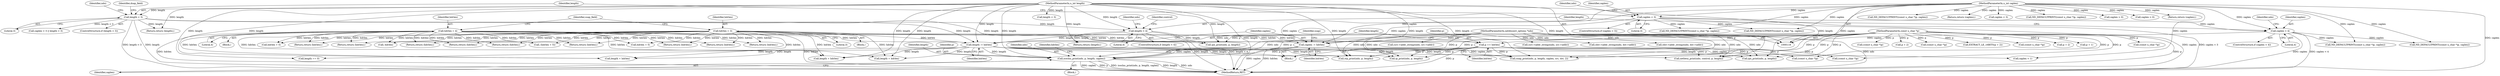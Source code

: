 digraph "0_tcpdump_1dcd10aceabbc03bf571ea32b892c522cbe923de_10@pointer" {
"1000473" [label="(Call,isoclns_print(ndo, p, length, caplen))"];
"1000119" [label="(MethodParameterIn,netdissect_options *ndo)"];
"1000327" [label="(Call,p += hdrlen)"];
"1000237" [label="(Call,hdrlen = 4)"];
"1000191" [label="(Call,hdrlen = 3)"];
"1000120" [label="(MethodParameterIn,const u_char *p)"];
"1000330" [label="(Call,length -= hdrlen)"];
"1000150" [label="(Call,length < 3)"];
"1000121" [label="(MethodParameterIn,u_int length)"];
"1000213" [label="(Call,length < 4)"];
"1000333" [label="(Call,caplen -= hdrlen)"];
"1000134" [label="(Call,caplen < 3)"];
"1000122" [label="(MethodParameterIn,u_int caplen)"];
"1000197" [label="(Call,caplen < 4)"];
"1000755" [label="(MethodReturn,RET)"];
"1000637" [label="(Call,(const u_char *)p)"];
"1000125" [label="(Block,)"];
"1000219" [label="(Identifier,ndo)"];
"1000195" [label="(Block,)"];
"1000143" [label="(Call,(const u_char *)p)"];
"1000191" [label="(Call,hdrlen = 3)"];
"1000433" [label="(Return,return (hdrlen);)"];
"1000458" [label="(Return,return (hdrlen);)"];
"1000222" [label="(Call,(const u_char *)p)"];
"1000166" [label="(Identifier,dsap_field)"];
"1000187" [label="(Block,)"];
"1000572" [label="(Call,(dst->addr_string)(ndo, dst->addr))"];
"1000231" [label="(Call,p + 2)"];
"1000651" [label="(Call,caplen < 3)"];
"1000135" [label="(Identifier,caplen)"];
"1000606" [label="(Call,length + hdrlen)"];
"1000667" [label="(Call,(const u_char *)p)"];
"1000478" [label="(Return,return (hdrlen);)"];
"1000214" [label="(Identifier,length)"];
"1000515" [label="(Call,(src->addr_string)(ndo, src->addr))"];
"1000636" [label="(Call,ND_DEFAULTPRINT((const u_char *)p, caplen))"];
"1000203" [label="(Identifier,ndo)"];
"1000328" [label="(Identifier,p)"];
"1000335" [label="(Identifier,hdrlen)"];
"1000140" [label="(Identifier,ndo)"];
"1000243" [label="(Identifier,ssap_field)"];
"1000339" [label="(Identifier,ssap)"];
"1000473" [label="(Call,isoclns_print(ndo, p, length, caplen))"];
"1000453" [label="(Call,netbeui_print(ndo, control, p, length))"];
"1000198" [label="(Identifier,caplen)"];
"1000197" [label="(Call,caplen < 4)"];
"1000753" [label="(Call,-hdrlen)"];
"1000152" [label="(Literal,3)"];
"1000383" [label="(Call,stp_print(ndo, p, length))"];
"1000119" [label="(MethodParameterIn,netdissect_options *ndo)"];
"1000561" [label="(Call,(src->addr_string)(ndo, src->addr))"];
"1000156" [label="(Identifier,ndo)"];
"1000334" [label="(Identifier,caplen)"];
"1000212" [label="(ControlStructure,if (length < 4))"];
"1000192" [label="(Identifier,hdrlen)"];
"1000330" [label="(Call,length -= hdrlen)"];
"1000226" [label="(Return,return (length);)"];
"1000121" [label="(MethodParameterIn,u_int length)"];
"1000723" [label="(Return,return (hdrlen);)"];
"1000215" [label="(Literal,4)"];
"1000159" [label="(Call,(const u_char *)p)"];
"1000684" [label="(Return,return (hdrlen);)"];
"1000257" [label="(Call,ipx_print(ndo, p, length))"];
"1000229" [label="(Identifier,control)"];
"1000151" [label="(Identifier,length)"];
"1000205" [label="(Call,ND_DEFAULTPRINT((const u_char *)p, caplen))"];
"1000521" [label="(Call,(dst->addr_string)(ndo, dst->addr))"];
"1000663" [label="(Call,caplen > 0)"];
"1000633" [label="(Call,caplen > 0)"];
"1000238" [label="(Identifier,hdrlen)"];
"1000230" [label="(Call,EXTRACT_LE_16BITS(p + 2))"];
"1000476" [label="(Identifier,length)"];
"1000150" [label="(Call,length < 3)"];
"1000617" [label="(Call,length == 0)"];
"1000429" [label="(Call,ipx_print(ndo, p, length))"];
"1000134" [label="(Call,caplen < 3)"];
"1000196" [label="(ControlStructure,if (caplen < 4))"];
"1000327" [label="(Call,p += hdrlen)"];
"1000206" [label="(Call,(const u_char *)p)"];
"1000650" [label="(Call,caplen < 3 || length < 3)"];
"1000351" [label="(Call,snap_print(ndo, p, length, caplen, src, dst, 2))"];
"1000361" [label="(Call,-(hdrlen + 5))"];
"1000120" [label="(MethodParameterIn,const u_char *p)"];
"1000641" [label="(Return,return (hdrlen);)"];
"1000624" [label="(Call,caplen < 1)"];
"1000158" [label="(Call,ND_DEFAULTPRINT((const u_char *)p, caplen))"];
"1000210" [label="(Return,return (caplen);)"];
"1000402" [label="(Call,ip_print(ndo, p, length))"];
"1000333" [label="(Call,caplen -= hdrlen)"];
"1000199" [label="(Literal,4)"];
"1000654" [label="(Call,length < 3)"];
"1000387" [label="(Return,return (hdrlen);)"];
"1000331" [label="(Identifier,length)"];
"1000406" [label="(Return,return (hdrlen);)"];
"1000367" [label="(Call,hdrlen + 5)"];
"1000475" [label="(Identifier,p)"];
"1000472" [label="(Block,)"];
"1000178" [label="(Call,p + 2)"];
"1000136" [label="(Literal,3)"];
"1000749" [label="(Call,length + hdrlen)"];
"1000163" [label="(Return,return (length);)"];
"1000720" [label="(Call,length + hdrlen)"];
"1000474" [label="(Identifier,ndo)"];
"1000133" [label="(ControlStructure,if (caplen < 3))"];
"1000221" [label="(Call,ND_DEFAULTPRINT((const u_char *)p, caplen))"];
"1000621" [label="(Return,return (hdrlen);)"];
"1000142" [label="(Call,ND_DEFAULTPRINT((const u_char *)p, caplen))"];
"1000362" [label="(Call,hdrlen + 5)"];
"1000237" [label="(Call,hdrlen = 4)"];
"1000213" [label="(Call,length < 4)"];
"1000666" [label="(Call,ND_DEFAULTPRINT((const u_char *)p, caplen))"];
"1000329" [label="(Identifier,hdrlen)"];
"1000332" [label="(Identifier,hdrlen)"];
"1000122" [label="(MethodParameterIn,u_int caplen)"];
"1000149" [label="(ControlStructure,if (length < 3))"];
"1000479" [label="(Identifier,hdrlen)"];
"1000477" [label="(Identifier,caplen)"];
"1000193" [label="(Literal,3)"];
"1000147" [label="(Return,return (caplen);)"];
"1000172" [label="(Call,p + 1)"];
"1000239" [label="(Literal,4)"];
"1000473" -> "1000472"  [label="AST: "];
"1000473" -> "1000477"  [label="CFG: "];
"1000474" -> "1000473"  [label="AST: "];
"1000475" -> "1000473"  [label="AST: "];
"1000476" -> "1000473"  [label="AST: "];
"1000477" -> "1000473"  [label="AST: "];
"1000479" -> "1000473"  [label="CFG: "];
"1000473" -> "1000755"  [label="DDG: length"];
"1000473" -> "1000755"  [label="DDG: ndo"];
"1000473" -> "1000755"  [label="DDG: caplen"];
"1000473" -> "1000755"  [label="DDG: p"];
"1000473" -> "1000755"  [label="DDG: isoclns_print(ndo, p, length, caplen)"];
"1000119" -> "1000473"  [label="DDG: ndo"];
"1000327" -> "1000473"  [label="DDG: p"];
"1000120" -> "1000473"  [label="DDG: p"];
"1000330" -> "1000473"  [label="DDG: length"];
"1000121" -> "1000473"  [label="DDG: length"];
"1000333" -> "1000473"  [label="DDG: caplen"];
"1000122" -> "1000473"  [label="DDG: caplen"];
"1000119" -> "1000118"  [label="AST: "];
"1000119" -> "1000755"  [label="DDG: ndo"];
"1000119" -> "1000257"  [label="DDG: ndo"];
"1000119" -> "1000351"  [label="DDG: ndo"];
"1000119" -> "1000383"  [label="DDG: ndo"];
"1000119" -> "1000402"  [label="DDG: ndo"];
"1000119" -> "1000429"  [label="DDG: ndo"];
"1000119" -> "1000453"  [label="DDG: ndo"];
"1000119" -> "1000515"  [label="DDG: ndo"];
"1000119" -> "1000521"  [label="DDG: ndo"];
"1000119" -> "1000561"  [label="DDG: ndo"];
"1000119" -> "1000572"  [label="DDG: ndo"];
"1000327" -> "1000125"  [label="AST: "];
"1000327" -> "1000329"  [label="CFG: "];
"1000328" -> "1000327"  [label="AST: "];
"1000329" -> "1000327"  [label="AST: "];
"1000331" -> "1000327"  [label="CFG: "];
"1000327" -> "1000755"  [label="DDG: p"];
"1000237" -> "1000327"  [label="DDG: hdrlen"];
"1000191" -> "1000327"  [label="DDG: hdrlen"];
"1000120" -> "1000327"  [label="DDG: p"];
"1000327" -> "1000351"  [label="DDG: p"];
"1000327" -> "1000383"  [label="DDG: p"];
"1000327" -> "1000402"  [label="DDG: p"];
"1000327" -> "1000429"  [label="DDG: p"];
"1000327" -> "1000453"  [label="DDG: p"];
"1000327" -> "1000637"  [label="DDG: p"];
"1000327" -> "1000667"  [label="DDG: p"];
"1000237" -> "1000195"  [label="AST: "];
"1000237" -> "1000239"  [label="CFG: "];
"1000238" -> "1000237"  [label="AST: "];
"1000239" -> "1000237"  [label="AST: "];
"1000243" -> "1000237"  [label="CFG: "];
"1000237" -> "1000755"  [label="DDG: hdrlen"];
"1000237" -> "1000330"  [label="DDG: hdrlen"];
"1000237" -> "1000333"  [label="DDG: hdrlen"];
"1000237" -> "1000361"  [label="DDG: hdrlen"];
"1000237" -> "1000362"  [label="DDG: hdrlen"];
"1000237" -> "1000367"  [label="DDG: hdrlen"];
"1000237" -> "1000387"  [label="DDG: hdrlen"];
"1000237" -> "1000406"  [label="DDG: hdrlen"];
"1000237" -> "1000433"  [label="DDG: hdrlen"];
"1000237" -> "1000458"  [label="DDG: hdrlen"];
"1000237" -> "1000478"  [label="DDG: hdrlen"];
"1000237" -> "1000606"  [label="DDG: hdrlen"];
"1000237" -> "1000621"  [label="DDG: hdrlen"];
"1000237" -> "1000641"  [label="DDG: hdrlen"];
"1000237" -> "1000684"  [label="DDG: hdrlen"];
"1000237" -> "1000720"  [label="DDG: hdrlen"];
"1000237" -> "1000723"  [label="DDG: hdrlen"];
"1000237" -> "1000749"  [label="DDG: hdrlen"];
"1000237" -> "1000753"  [label="DDG: hdrlen"];
"1000191" -> "1000187"  [label="AST: "];
"1000191" -> "1000193"  [label="CFG: "];
"1000192" -> "1000191"  [label="AST: "];
"1000193" -> "1000191"  [label="AST: "];
"1000243" -> "1000191"  [label="CFG: "];
"1000191" -> "1000755"  [label="DDG: hdrlen"];
"1000191" -> "1000330"  [label="DDG: hdrlen"];
"1000191" -> "1000333"  [label="DDG: hdrlen"];
"1000191" -> "1000361"  [label="DDG: hdrlen"];
"1000191" -> "1000362"  [label="DDG: hdrlen"];
"1000191" -> "1000367"  [label="DDG: hdrlen"];
"1000191" -> "1000387"  [label="DDG: hdrlen"];
"1000191" -> "1000406"  [label="DDG: hdrlen"];
"1000191" -> "1000433"  [label="DDG: hdrlen"];
"1000191" -> "1000458"  [label="DDG: hdrlen"];
"1000191" -> "1000478"  [label="DDG: hdrlen"];
"1000191" -> "1000606"  [label="DDG: hdrlen"];
"1000191" -> "1000621"  [label="DDG: hdrlen"];
"1000191" -> "1000641"  [label="DDG: hdrlen"];
"1000191" -> "1000684"  [label="DDG: hdrlen"];
"1000191" -> "1000720"  [label="DDG: hdrlen"];
"1000191" -> "1000723"  [label="DDG: hdrlen"];
"1000191" -> "1000749"  [label="DDG: hdrlen"];
"1000191" -> "1000753"  [label="DDG: hdrlen"];
"1000120" -> "1000118"  [label="AST: "];
"1000120" -> "1000755"  [label="DDG: p"];
"1000120" -> "1000143"  [label="DDG: p"];
"1000120" -> "1000159"  [label="DDG: p"];
"1000120" -> "1000172"  [label="DDG: p"];
"1000120" -> "1000178"  [label="DDG: p"];
"1000120" -> "1000206"  [label="DDG: p"];
"1000120" -> "1000222"  [label="DDG: p"];
"1000120" -> "1000230"  [label="DDG: p"];
"1000120" -> "1000231"  [label="DDG: p"];
"1000120" -> "1000257"  [label="DDG: p"];
"1000120" -> "1000351"  [label="DDG: p"];
"1000120" -> "1000383"  [label="DDG: p"];
"1000120" -> "1000402"  [label="DDG: p"];
"1000120" -> "1000429"  [label="DDG: p"];
"1000120" -> "1000453"  [label="DDG: p"];
"1000120" -> "1000637"  [label="DDG: p"];
"1000120" -> "1000667"  [label="DDG: p"];
"1000330" -> "1000125"  [label="AST: "];
"1000330" -> "1000332"  [label="CFG: "];
"1000331" -> "1000330"  [label="AST: "];
"1000332" -> "1000330"  [label="AST: "];
"1000334" -> "1000330"  [label="CFG: "];
"1000150" -> "1000330"  [label="DDG: length"];
"1000213" -> "1000330"  [label="DDG: length"];
"1000121" -> "1000330"  [label="DDG: length"];
"1000330" -> "1000351"  [label="DDG: length"];
"1000330" -> "1000383"  [label="DDG: length"];
"1000330" -> "1000402"  [label="DDG: length"];
"1000330" -> "1000429"  [label="DDG: length"];
"1000330" -> "1000453"  [label="DDG: length"];
"1000330" -> "1000606"  [label="DDG: length"];
"1000330" -> "1000617"  [label="DDG: length"];
"1000330" -> "1000720"  [label="DDG: length"];
"1000330" -> "1000749"  [label="DDG: length"];
"1000150" -> "1000149"  [label="AST: "];
"1000150" -> "1000152"  [label="CFG: "];
"1000151" -> "1000150"  [label="AST: "];
"1000152" -> "1000150"  [label="AST: "];
"1000156" -> "1000150"  [label="CFG: "];
"1000166" -> "1000150"  [label="CFG: "];
"1000150" -> "1000755"  [label="DDG: length"];
"1000150" -> "1000755"  [label="DDG: length < 3"];
"1000121" -> "1000150"  [label="DDG: length"];
"1000150" -> "1000163"  [label="DDG: length"];
"1000150" -> "1000213"  [label="DDG: length"];
"1000150" -> "1000257"  [label="DDG: length"];
"1000150" -> "1000650"  [label="DDG: length < 3"];
"1000121" -> "1000118"  [label="AST: "];
"1000121" -> "1000755"  [label="DDG: length"];
"1000121" -> "1000163"  [label="DDG: length"];
"1000121" -> "1000213"  [label="DDG: length"];
"1000121" -> "1000226"  [label="DDG: length"];
"1000121" -> "1000257"  [label="DDG: length"];
"1000121" -> "1000351"  [label="DDG: length"];
"1000121" -> "1000383"  [label="DDG: length"];
"1000121" -> "1000402"  [label="DDG: length"];
"1000121" -> "1000429"  [label="DDG: length"];
"1000121" -> "1000453"  [label="DDG: length"];
"1000121" -> "1000606"  [label="DDG: length"];
"1000121" -> "1000617"  [label="DDG: length"];
"1000121" -> "1000654"  [label="DDG: length"];
"1000121" -> "1000720"  [label="DDG: length"];
"1000121" -> "1000749"  [label="DDG: length"];
"1000213" -> "1000212"  [label="AST: "];
"1000213" -> "1000215"  [label="CFG: "];
"1000214" -> "1000213"  [label="AST: "];
"1000215" -> "1000213"  [label="AST: "];
"1000219" -> "1000213"  [label="CFG: "];
"1000229" -> "1000213"  [label="CFG: "];
"1000213" -> "1000755"  [label="DDG: length"];
"1000213" -> "1000755"  [label="DDG: length < 4"];
"1000213" -> "1000226"  [label="DDG: length"];
"1000213" -> "1000257"  [label="DDG: length"];
"1000333" -> "1000125"  [label="AST: "];
"1000333" -> "1000335"  [label="CFG: "];
"1000334" -> "1000333"  [label="AST: "];
"1000335" -> "1000333"  [label="AST: "];
"1000339" -> "1000333"  [label="CFG: "];
"1000333" -> "1000755"  [label="DDG: caplen"];
"1000333" -> "1000755"  [label="DDG: hdrlen"];
"1000134" -> "1000333"  [label="DDG: caplen"];
"1000197" -> "1000333"  [label="DDG: caplen"];
"1000122" -> "1000333"  [label="DDG: caplen"];
"1000333" -> "1000351"  [label="DDG: caplen"];
"1000333" -> "1000624"  [label="DDG: caplen"];
"1000134" -> "1000133"  [label="AST: "];
"1000134" -> "1000136"  [label="CFG: "];
"1000135" -> "1000134"  [label="AST: "];
"1000136" -> "1000134"  [label="AST: "];
"1000140" -> "1000134"  [label="CFG: "];
"1000151" -> "1000134"  [label="CFG: "];
"1000134" -> "1000755"  [label="DDG: caplen < 3"];
"1000134" -> "1000755"  [label="DDG: caplen"];
"1000122" -> "1000134"  [label="DDG: caplen"];
"1000134" -> "1000142"  [label="DDG: caplen"];
"1000134" -> "1000158"  [label="DDG: caplen"];
"1000134" -> "1000197"  [label="DDG: caplen"];
"1000122" -> "1000118"  [label="AST: "];
"1000122" -> "1000755"  [label="DDG: caplen"];
"1000122" -> "1000142"  [label="DDG: caplen"];
"1000122" -> "1000147"  [label="DDG: caplen"];
"1000122" -> "1000158"  [label="DDG: caplen"];
"1000122" -> "1000197"  [label="DDG: caplen"];
"1000122" -> "1000205"  [label="DDG: caplen"];
"1000122" -> "1000210"  [label="DDG: caplen"];
"1000122" -> "1000221"  [label="DDG: caplen"];
"1000122" -> "1000351"  [label="DDG: caplen"];
"1000122" -> "1000624"  [label="DDG: caplen"];
"1000122" -> "1000633"  [label="DDG: caplen"];
"1000122" -> "1000636"  [label="DDG: caplen"];
"1000122" -> "1000651"  [label="DDG: caplen"];
"1000122" -> "1000663"  [label="DDG: caplen"];
"1000122" -> "1000666"  [label="DDG: caplen"];
"1000197" -> "1000196"  [label="AST: "];
"1000197" -> "1000199"  [label="CFG: "];
"1000198" -> "1000197"  [label="AST: "];
"1000199" -> "1000197"  [label="AST: "];
"1000203" -> "1000197"  [label="CFG: "];
"1000214" -> "1000197"  [label="CFG: "];
"1000197" -> "1000755"  [label="DDG: caplen < 4"];
"1000197" -> "1000755"  [label="DDG: caplen"];
"1000197" -> "1000205"  [label="DDG: caplen"];
"1000197" -> "1000221"  [label="DDG: caplen"];
}

